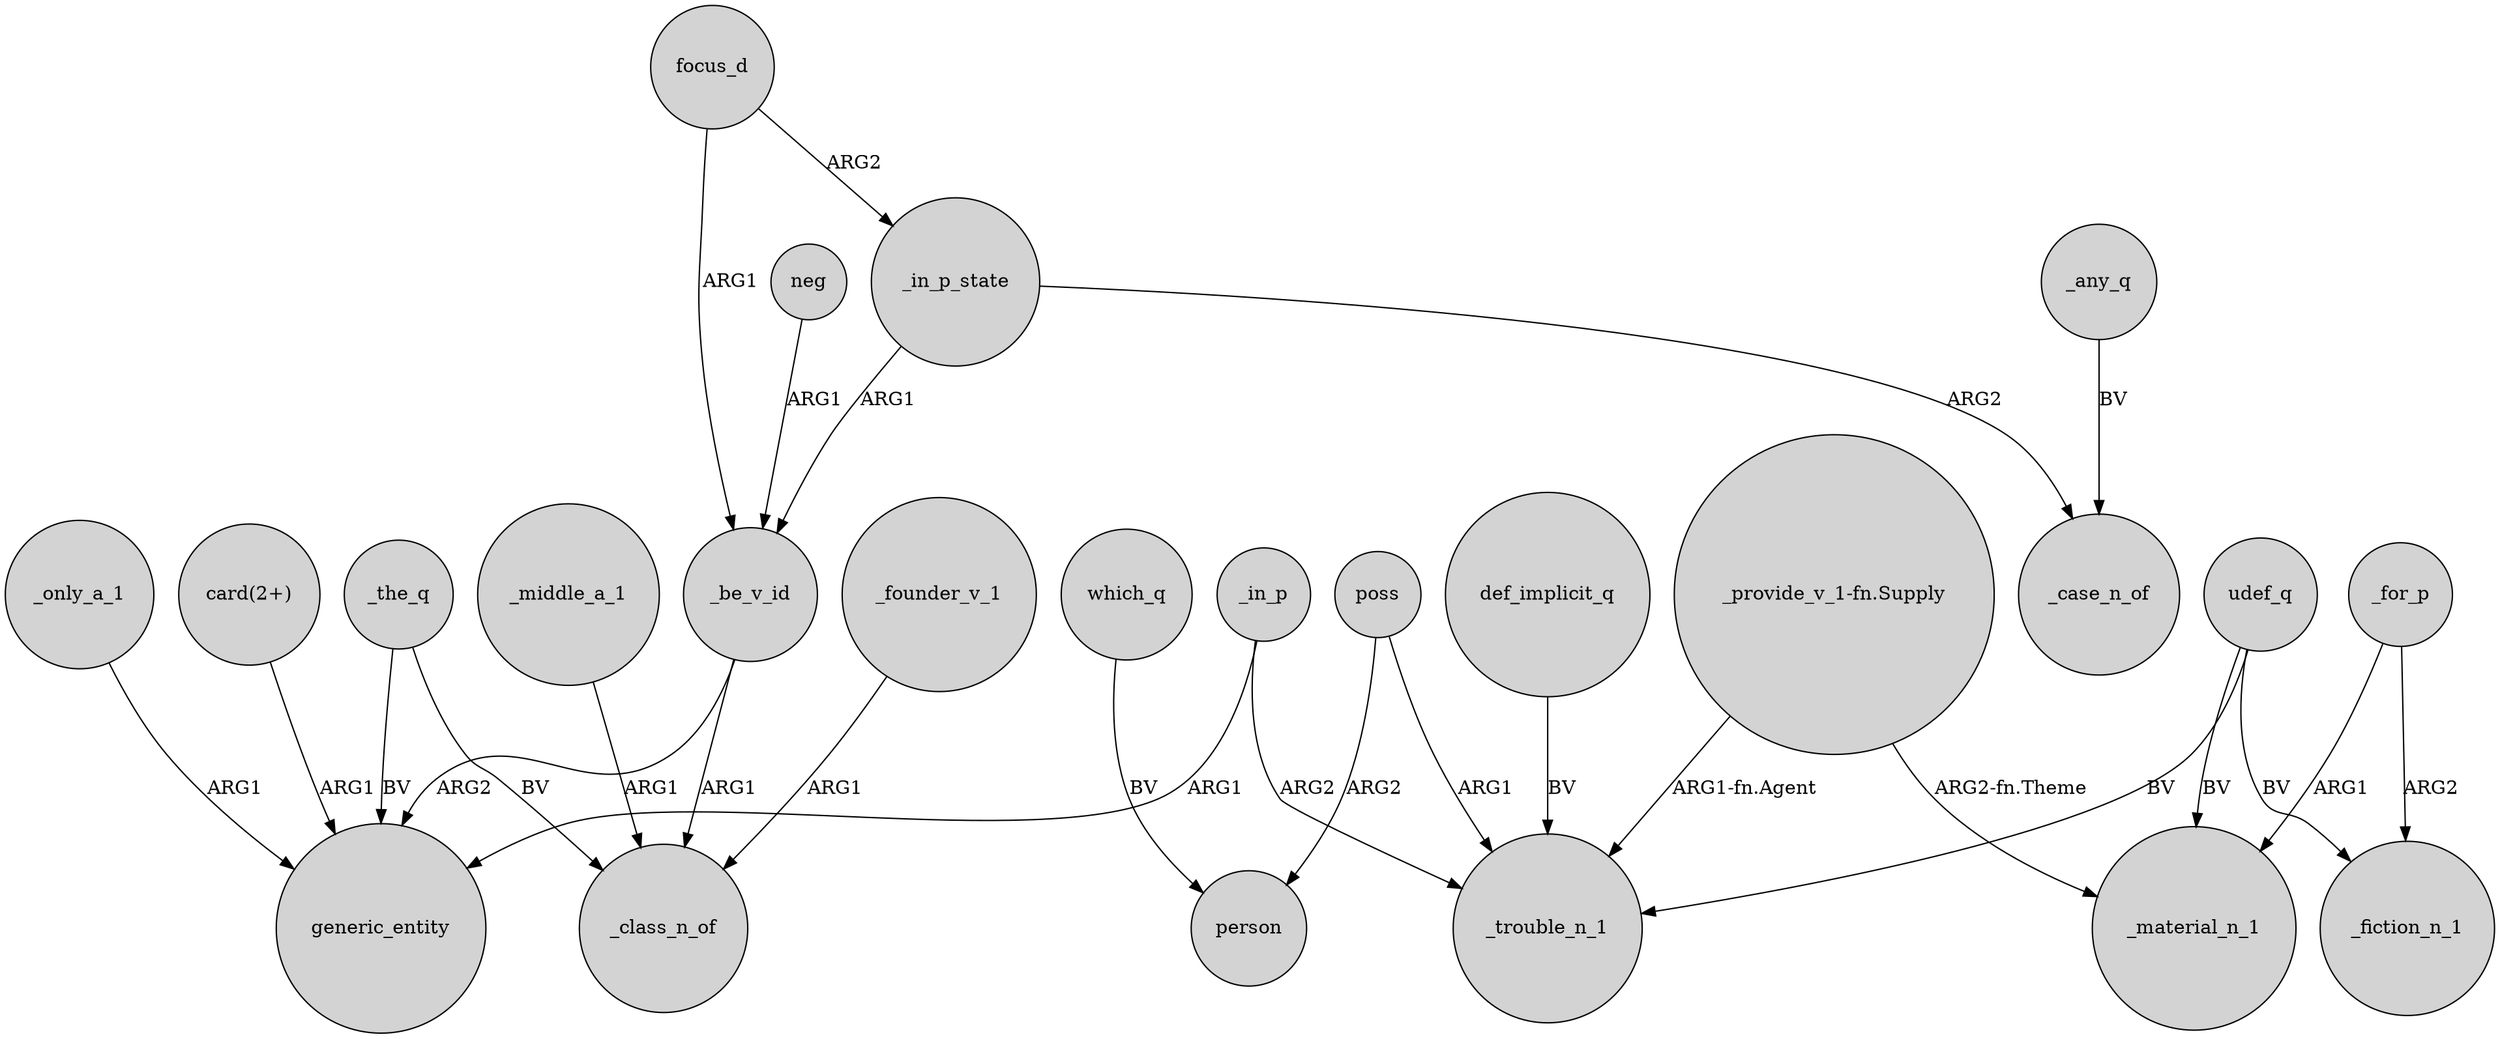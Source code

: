 digraph {
	node [shape=circle style=filled]
	_the_q -> generic_entity [label=BV]
	_only_a_1 -> generic_entity [label=ARG1]
	poss -> person [label=ARG2]
	focus_d -> _in_p_state [label=ARG2]
	"_provide_v_1-fn.Supply" -> _material_n_1 [label="ARG2-fn.Theme"]
	_in_p -> _trouble_n_1 [label=ARG2]
	_be_v_id -> _class_n_of [label=ARG1]
	_for_p -> _fiction_n_1 [label=ARG2]
	_in_p_state -> _be_v_id [label=ARG1]
	udef_q -> _fiction_n_1 [label=BV]
	_the_q -> _class_n_of [label=BV]
	"_provide_v_1-fn.Supply" -> _trouble_n_1 [label="ARG1-fn.Agent"]
	_be_v_id -> generic_entity [label=ARG2]
	udef_q -> _trouble_n_1 [label=BV]
	which_q -> person [label=BV]
	focus_d -> _be_v_id [label=ARG1]
	_any_q -> _case_n_of [label=BV]
	_founder_v_1 -> _class_n_of [label=ARG1]
	_in_p_state -> _case_n_of [label=ARG2]
	"card(2+)" -> generic_entity [label=ARG1]
	poss -> _trouble_n_1 [label=ARG1]
	neg -> _be_v_id [label=ARG1]
	def_implicit_q -> _trouble_n_1 [label=BV]
	_in_p -> generic_entity [label=ARG1]
	udef_q -> _material_n_1 [label=BV]
	_middle_a_1 -> _class_n_of [label=ARG1]
	_for_p -> _material_n_1 [label=ARG1]
}
